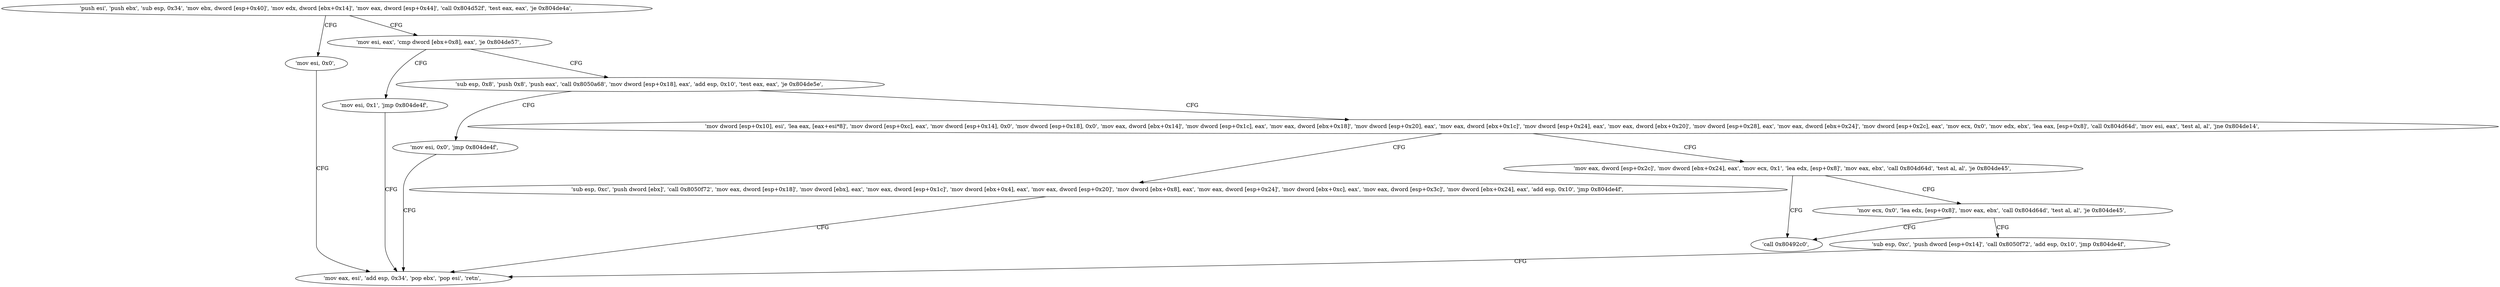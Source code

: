 digraph "func" {
"134536510" [label = "'push esi', 'push ebx', 'sub esp, 0x34', 'mov ebx, dword [esp+0x40]', 'mov edx, dword [ebx+0x14]', 'mov eax, dword [esp+0x44]', 'call 0x804d52f', 'test eax, eax', 'je 0x804de4a', " ]
"134536778" [label = "'mov esi, 0x0', " ]
"134536539" [label = "'mov esi, eax', 'cmp dword [ebx+0x8], eax', 'je 0x804de57', " ]
"134536783" [label = "'mov eax, esi', 'add esp, 0x34', 'pop ebx', 'pop esi', 'retn', " ]
"134536791" [label = "'mov esi, 0x1', 'jmp 0x804de4f', " ]
"134536550" [label = "'sub esp, 0x8', 'push 0x8', 'push eax', 'call 0x8050a68', 'mov dword [esp+0x18], eax', 'add esp, 0x10', 'test eax, eax', 'je 0x804de5e', " ]
"134536798" [label = "'mov esi, 0x0', 'jmp 0x804de4f', " ]
"134536576" [label = "'mov dword [esp+0x10], esi', 'lea eax, [eax+esi*8]', 'mov dword [esp+0xc], eax', 'mov dword [esp+0x14], 0x0', 'mov dword [esp+0x18], 0x0', 'mov eax, dword [ebx+0x14]', 'mov dword [esp+0x1c], eax', 'mov eax, dword [ebx+0x18]', 'mov dword [esp+0x20], eax', 'mov eax, dword [ebx+0x1c]', 'mov dword [esp+0x24], eax', 'mov eax, dword [ebx+0x20]', 'mov dword [esp+0x28], eax', 'mov eax, dword [ebx+0x24]', 'mov dword [esp+0x2c], eax', 'mov ecx, 0x0', 'mov edx, ebx', 'lea eax, [esp+0x8]', 'call 0x804d64d', 'mov esi, eax', 'test al, al', 'jne 0x804de14', " ]
"134536724" [label = "'sub esp, 0xc', 'push dword [ebx]', 'call 0x8050f72', 'mov eax, dword [esp+0x18]', 'mov dword [ebx], eax', 'mov eax, dword [esp+0x1c]', 'mov dword [ebx+0x4], eax', 'mov eax, dword [esp+0x20]', 'mov dword [ebx+0x8], eax', 'mov eax, dword [esp+0x24]', 'mov dword [ebx+0xc], eax', 'mov eax, dword [esp+0x3c]', 'mov dword [ebx+0x24], eax', 'add esp, 0x10', 'jmp 0x804de4f', " ]
"134536660" [label = "'mov eax, dword [esp+0x2c]', 'mov dword [ebx+0x24], eax', 'mov ecx, 0x1', 'lea edx, [esp+0x8]', 'mov eax, ebx', 'call 0x804d64d', 'test al, al', 'je 0x804de45', " ]
"134536773" [label = "'call 0x80492c0', " ]
"134536687" [label = "'mov ecx, 0x0', 'lea edx, [esp+0x8]', 'mov eax, ebx', 'call 0x804d64d', 'test al, al', 'je 0x804de45', " ]
"134536707" [label = "'sub esp, 0xc', 'push dword [esp+0x14]', 'call 0x8050f72', 'add esp, 0x10', 'jmp 0x804de4f', " ]
"134536510" -> "134536778" [ label = "CFG" ]
"134536510" -> "134536539" [ label = "CFG" ]
"134536778" -> "134536783" [ label = "CFG" ]
"134536539" -> "134536791" [ label = "CFG" ]
"134536539" -> "134536550" [ label = "CFG" ]
"134536791" -> "134536783" [ label = "CFG" ]
"134536550" -> "134536798" [ label = "CFG" ]
"134536550" -> "134536576" [ label = "CFG" ]
"134536798" -> "134536783" [ label = "CFG" ]
"134536576" -> "134536724" [ label = "CFG" ]
"134536576" -> "134536660" [ label = "CFG" ]
"134536724" -> "134536783" [ label = "CFG" ]
"134536660" -> "134536773" [ label = "CFG" ]
"134536660" -> "134536687" [ label = "CFG" ]
"134536687" -> "134536773" [ label = "CFG" ]
"134536687" -> "134536707" [ label = "CFG" ]
"134536707" -> "134536783" [ label = "CFG" ]
}
